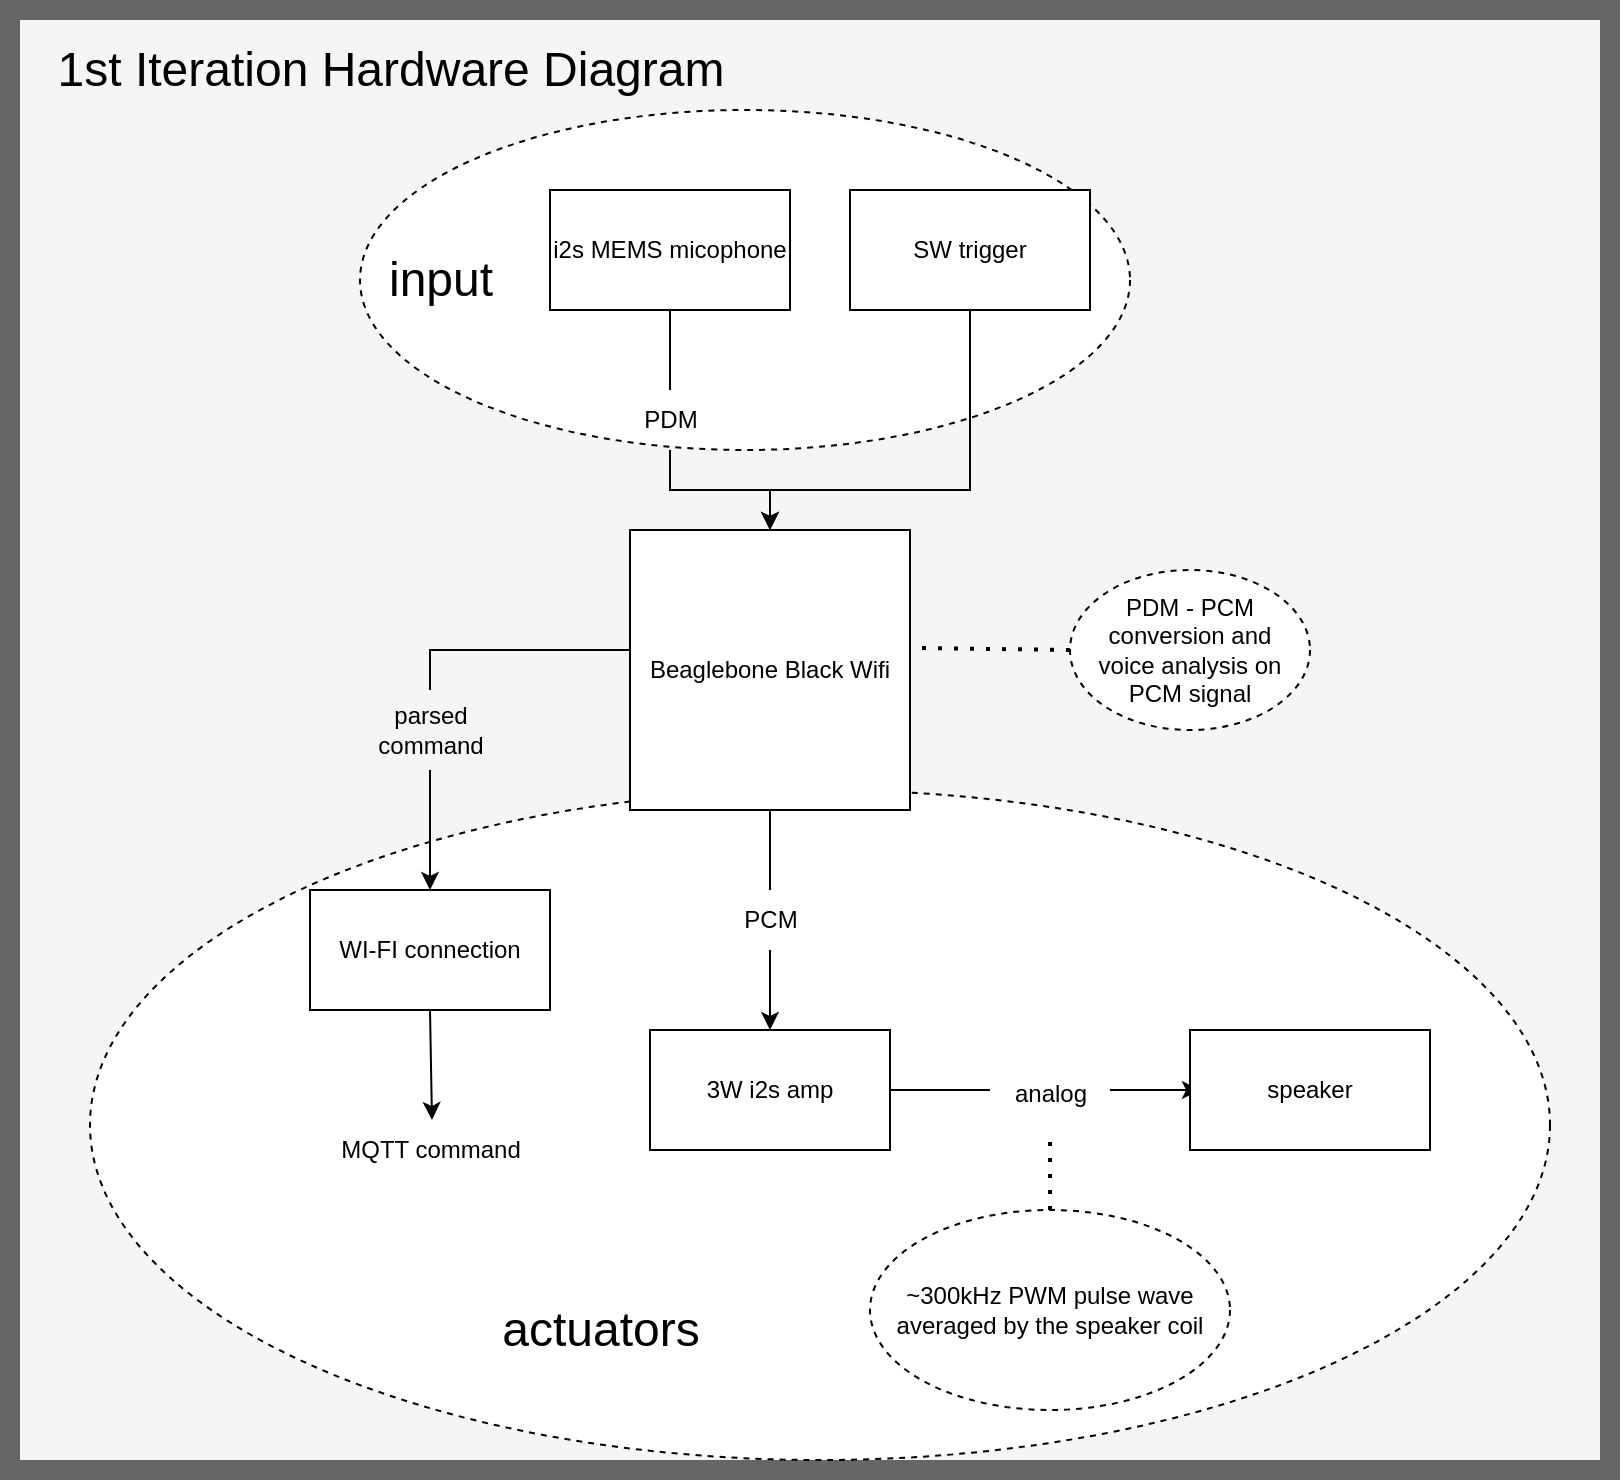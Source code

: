 <mxfile version="20.7.4" type="github">
  <diagram id="sM7dTeMf5jetUyKNvWkQ" name="Page-1">
    <mxGraphModel dx="2074" dy="1134" grid="1" gridSize="10" guides="1" tooltips="1" connect="1" arrows="1" fold="1" page="1" pageScale="1" pageWidth="850" pageHeight="1100" math="0" shadow="0">
      <root>
        <mxCell id="0" />
        <mxCell id="1" parent="0" />
        <mxCell id="4S98WuqxxE_fRCDPHOUg-58" value="" style="rounded=0;whiteSpace=wrap;html=1;fontSize=12;fillColor=#f5f5f5;fontColor=#333333;strokeColor=#666666;strokeWidth=10;" parent="1" vertex="1">
          <mxGeometry x="40" y="40" width="800" height="730" as="geometry" />
        </mxCell>
        <mxCell id="4S98WuqxxE_fRCDPHOUg-37" value="" style="ellipse;whiteSpace=wrap;html=1;dashed=1;fontSize=16;" parent="1" vertex="1">
          <mxGeometry x="80" y="430" width="730" height="335" as="geometry" />
        </mxCell>
        <mxCell id="4S98WuqxxE_fRCDPHOUg-21" value="" style="ellipse;whiteSpace=wrap;html=1;dashed=1;fontSize=16;" parent="1" vertex="1">
          <mxGeometry x="215" y="90" width="385" height="170" as="geometry" />
        </mxCell>
        <mxCell id="4S98WuqxxE_fRCDPHOUg-1" style="edgeStyle=orthogonalEdgeStyle;rounded=0;orthogonalLoop=1;jettySize=auto;html=1;entryX=0.5;entryY=0;entryDx=0;entryDy=0;startArrow=none;" parent="1" source="4S98WuqxxE_fRCDPHOUg-4" target="4S98WuqxxE_fRCDPHOUg-3" edge="1">
          <mxGeometry relative="1" as="geometry" />
        </mxCell>
        <mxCell id="4S98WuqxxE_fRCDPHOUg-2" value="i2s MEMS micophone" style="rounded=0;whiteSpace=wrap;html=1;" parent="1" vertex="1">
          <mxGeometry x="310" y="130" width="120" height="60" as="geometry" />
        </mxCell>
        <mxCell id="4S98WuqxxE_fRCDPHOUg-48" style="edgeStyle=orthogonalEdgeStyle;rounded=0;orthogonalLoop=1;jettySize=auto;html=1;entryX=0.5;entryY=0;entryDx=0;entryDy=0;fontSize=12;startArrow=none;" parent="1" source="4S98WuqxxE_fRCDPHOUg-7" target="4S98WuqxxE_fRCDPHOUg-5" edge="1">
          <mxGeometry relative="1" as="geometry" />
        </mxCell>
        <mxCell id="4S98WuqxxE_fRCDPHOUg-54" style="edgeStyle=orthogonalEdgeStyle;rounded=0;orthogonalLoop=1;jettySize=auto;html=1;entryX=0.5;entryY=0;entryDx=0;entryDy=0;fontSize=12;endArrow=classic;endFill=1;startArrow=none;" parent="1" source="4S98WuqxxE_fRCDPHOUg-45" target="4S98WuqxxE_fRCDPHOUg-43" edge="1">
          <mxGeometry relative="1" as="geometry" />
        </mxCell>
        <mxCell id="4S98WuqxxE_fRCDPHOUg-3" value="Beaglebone Black Wifi" style="whiteSpace=wrap;html=1;aspect=fixed;" parent="1" vertex="1">
          <mxGeometry x="350" y="300" width="140" height="140" as="geometry" />
        </mxCell>
        <mxCell id="4S98WuqxxE_fRCDPHOUg-30" style="edgeStyle=orthogonalEdgeStyle;rounded=0;orthogonalLoop=1;jettySize=auto;html=1;entryX=0;entryY=0.5;entryDx=0;entryDy=0;fontSize=12;startArrow=none;" parent="1" source="4S98WuqxxE_fRCDPHOUg-28" edge="1">
          <mxGeometry relative="1" as="geometry">
            <mxPoint x="635" y="580" as="targetPoint" />
          </mxGeometry>
        </mxCell>
        <mxCell id="4S98WuqxxE_fRCDPHOUg-5" value="&lt;div&gt;3W i2s amp&lt;/div&gt;" style="rounded=0;whiteSpace=wrap;html=1;" parent="1" vertex="1">
          <mxGeometry x="360" y="550" width="120" height="60" as="geometry" />
        </mxCell>
        <mxCell id="4S98WuqxxE_fRCDPHOUg-9" value="&lt;div&gt;PDM - PCM conversion and&lt;br&gt;&lt;/div&gt;&lt;div&gt;voice analysis on PCM signal&lt;br&gt;&lt;/div&gt;" style="ellipse;whiteSpace=wrap;html=1;dashed=1;" parent="1" vertex="1">
          <mxGeometry x="570" y="320" width="120" height="80" as="geometry" />
        </mxCell>
        <mxCell id="4S98WuqxxE_fRCDPHOUg-12" value="" style="endArrow=none;dashed=1;html=1;dashPattern=1 3;strokeWidth=2;rounded=0;exitX=0;exitY=0.5;exitDx=0;exitDy=0;entryX=1;entryY=0.421;entryDx=0;entryDy=0;entryPerimeter=0;" parent="1" source="4S98WuqxxE_fRCDPHOUg-9" target="4S98WuqxxE_fRCDPHOUg-3" edge="1">
          <mxGeometry width="50" height="50" relative="1" as="geometry">
            <mxPoint x="400" y="430" as="sourcePoint" />
            <mxPoint x="450" y="380" as="targetPoint" />
          </mxGeometry>
        </mxCell>
        <mxCell id="4S98WuqxxE_fRCDPHOUg-14" value="1st Iteration Hardware Diagram" style="text;html=1;align=center;verticalAlign=middle;resizable=0;points=[];autosize=1;strokeColor=none;fillColor=none;fontSize=24;" parent="1" vertex="1">
          <mxGeometry x="50" y="50" width="360" height="40" as="geometry" />
        </mxCell>
        <mxCell id="4S98WuqxxE_fRCDPHOUg-17" value="input" style="text;html=1;align=center;verticalAlign=middle;resizable=0;points=[];autosize=1;strokeColor=none;fillColor=none;fontSize=24;" parent="1" vertex="1">
          <mxGeometry x="215" y="155" width="80" height="40" as="geometry" />
        </mxCell>
        <mxCell id="4S98WuqxxE_fRCDPHOUg-4" value="PDM" style="text;html=1;align=center;verticalAlign=middle;resizable=0;points=[];autosize=1;strokeColor=none;fillColor=none;" parent="1" vertex="1">
          <mxGeometry x="345" y="230" width="50" height="30" as="geometry" />
        </mxCell>
        <mxCell id="4S98WuqxxE_fRCDPHOUg-18" value="" style="edgeStyle=orthogonalEdgeStyle;rounded=0;orthogonalLoop=1;jettySize=auto;html=1;entryX=0.5;entryY=0;entryDx=0;entryDy=0;endArrow=none;" parent="1" source="4S98WuqxxE_fRCDPHOUg-2" target="4S98WuqxxE_fRCDPHOUg-4" edge="1">
          <mxGeometry relative="1" as="geometry">
            <mxPoint x="420" y="200" as="sourcePoint" />
            <mxPoint x="420" y="300" as="targetPoint" />
          </mxGeometry>
        </mxCell>
        <mxCell id="4S98WuqxxE_fRCDPHOUg-24" style="edgeStyle=orthogonalEdgeStyle;rounded=0;orthogonalLoop=1;jettySize=auto;html=1;entryX=0.5;entryY=0;entryDx=0;entryDy=0;fontSize=16;" parent="1" source="4S98WuqxxE_fRCDPHOUg-22" target="4S98WuqxxE_fRCDPHOUg-3" edge="1">
          <mxGeometry relative="1" as="geometry">
            <Array as="points">
              <mxPoint x="520" y="280" />
              <mxPoint x="420" y="280" />
            </Array>
          </mxGeometry>
        </mxCell>
        <mxCell id="4S98WuqxxE_fRCDPHOUg-22" value="SW trigger" style="rounded=0;whiteSpace=wrap;html=1;" parent="1" vertex="1">
          <mxGeometry x="460" y="130" width="120" height="60" as="geometry" />
        </mxCell>
        <mxCell id="4S98WuqxxE_fRCDPHOUg-26" value="speaker" style="rounded=0;whiteSpace=wrap;html=1;" parent="1" vertex="1">
          <mxGeometry x="630" y="550" width="120" height="60" as="geometry" />
        </mxCell>
        <mxCell id="4S98WuqxxE_fRCDPHOUg-28" value="&lt;font style=&quot;font-size: 12px;&quot;&gt;analog&lt;/font&gt;" style="text;html=1;align=center;verticalAlign=middle;resizable=0;points=[];autosize=1;strokeColor=none;fillColor=none;fontSize=16;" parent="1" vertex="1">
          <mxGeometry x="530" y="565" width="60" height="30" as="geometry" />
        </mxCell>
        <mxCell id="4S98WuqxxE_fRCDPHOUg-32" value="" style="edgeStyle=orthogonalEdgeStyle;rounded=0;orthogonalLoop=1;jettySize=auto;html=1;entryX=0;entryY=0.5;entryDx=0;entryDy=0;fontSize=12;endArrow=none;" parent="1" source="4S98WuqxxE_fRCDPHOUg-5" target="4S98WuqxxE_fRCDPHOUg-28" edge="1">
          <mxGeometry relative="1" as="geometry">
            <mxPoint x="485" y="585" as="sourcePoint" />
            <mxPoint x="635" y="585" as="targetPoint" />
          </mxGeometry>
        </mxCell>
        <mxCell id="4S98WuqxxE_fRCDPHOUg-33" value="~300kHz PWM pulse wave averaged by the speaker coil" style="ellipse;whiteSpace=wrap;html=1;dashed=1;" parent="1" vertex="1">
          <mxGeometry x="470" y="640" width="180" height="100" as="geometry" />
        </mxCell>
        <mxCell id="4S98WuqxxE_fRCDPHOUg-38" value="actuators" style="text;html=1;align=center;verticalAlign=middle;resizable=0;points=[];autosize=1;strokeColor=none;fillColor=none;fontSize=24;" parent="1" vertex="1">
          <mxGeometry x="275" y="680" width="120" height="40" as="geometry" />
        </mxCell>
        <mxCell id="4S98WuqxxE_fRCDPHOUg-43" value="WI-FI connection" style="rounded=0;whiteSpace=wrap;html=1;" parent="1" vertex="1">
          <mxGeometry x="190" y="480" width="120" height="60" as="geometry" />
        </mxCell>
        <mxCell id="4S98WuqxxE_fRCDPHOUg-7" value="PCM" style="text;html=1;align=center;verticalAlign=middle;resizable=0;points=[];autosize=1;strokeColor=none;fillColor=none;" parent="1" vertex="1">
          <mxGeometry x="395" y="480" width="50" height="30" as="geometry" />
        </mxCell>
        <mxCell id="4S98WuqxxE_fRCDPHOUg-49" value="" style="edgeStyle=orthogonalEdgeStyle;rounded=0;orthogonalLoop=1;jettySize=auto;html=1;entryX=0.5;entryY=0;entryDx=0;entryDy=0;fontSize=12;endArrow=none;" parent="1" source="4S98WuqxxE_fRCDPHOUg-3" target="4S98WuqxxE_fRCDPHOUg-7" edge="1">
          <mxGeometry relative="1" as="geometry">
            <mxPoint x="420" y="440" as="sourcePoint" />
            <mxPoint x="420" y="550" as="targetPoint" />
          </mxGeometry>
        </mxCell>
        <mxCell id="4S98WuqxxE_fRCDPHOUg-53" value="" style="endArrow=none;dashed=1;html=1;dashPattern=1 3;strokeWidth=2;rounded=0;fontSize=12;exitX=0.5;exitY=0;exitDx=0;exitDy=0;entryX=0.5;entryY=1.167;entryDx=0;entryDy=0;entryPerimeter=0;" parent="1" source="4S98WuqxxE_fRCDPHOUg-33" target="4S98WuqxxE_fRCDPHOUg-28" edge="1">
          <mxGeometry width="50" height="50" relative="1" as="geometry">
            <mxPoint x="400" y="520" as="sourcePoint" />
            <mxPoint x="450" y="470" as="targetPoint" />
          </mxGeometry>
        </mxCell>
        <mxCell id="4S98WuqxxE_fRCDPHOUg-45" value="&lt;div&gt;parsed &lt;br&gt;&lt;/div&gt;&lt;div&gt;command&lt;/div&gt;" style="text;html=1;align=center;verticalAlign=middle;resizable=0;points=[];autosize=1;strokeColor=none;fillColor=none;fontSize=12;" parent="1" vertex="1">
          <mxGeometry x="210" y="380" width="80" height="40" as="geometry" />
        </mxCell>
        <mxCell id="4S98WuqxxE_fRCDPHOUg-55" value="" style="edgeStyle=orthogonalEdgeStyle;rounded=0;orthogonalLoop=1;jettySize=auto;html=1;entryX=0.5;entryY=0;entryDx=0;entryDy=0;fontSize=12;endArrow=none;endFill=1;" parent="1" source="4S98WuqxxE_fRCDPHOUg-3" target="4S98WuqxxE_fRCDPHOUg-45" edge="1">
          <mxGeometry relative="1" as="geometry">
            <mxPoint x="350" y="370" as="sourcePoint" />
            <mxPoint x="250" y="480" as="targetPoint" />
            <Array as="points">
              <mxPoint x="250" y="360" />
            </Array>
          </mxGeometry>
        </mxCell>
        <mxCell id="4S98WuqxxE_fRCDPHOUg-56" value="" style="endArrow=classic;html=1;rounded=0;fontSize=12;exitX=0.5;exitY=1;exitDx=0;exitDy=0;" parent="1" source="4S98WuqxxE_fRCDPHOUg-43" edge="1">
          <mxGeometry width="50" height="50" relative="1" as="geometry">
            <mxPoint x="400" y="460" as="sourcePoint" />
            <mxPoint x="251" y="595" as="targetPoint" />
          </mxGeometry>
        </mxCell>
        <mxCell id="4S98WuqxxE_fRCDPHOUg-57" value="MQTT command" style="text;html=1;align=center;verticalAlign=middle;resizable=0;points=[];autosize=1;strokeColor=none;fillColor=none;fontSize=12;" parent="1" vertex="1">
          <mxGeometry x="195" y="595" width="110" height="30" as="geometry" />
        </mxCell>
      </root>
    </mxGraphModel>
  </diagram>
</mxfile>

